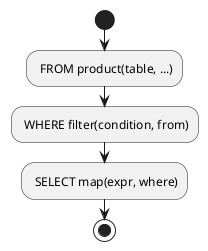 @startuml
'https://plantuml.com/activity-diagram-beta

start

: FROM product(table, ...);

: WHERE filter(condition, from);

: SELECT map(expr, where);

stop

@enduml
